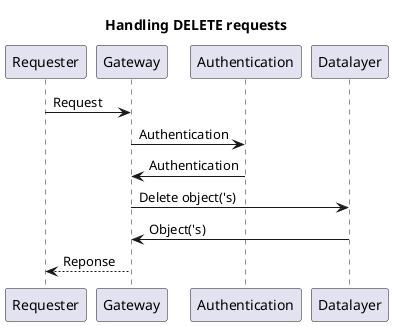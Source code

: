 @startuml
title: Handling DELETE requests
Requester -> Gateway: Request
Gateway -> Authentication  : Authentication
Authentication -> Gateway  : Authentication
Gateway -> Datalayer : Delete object('s)
Datalayer -> Gateway : Object('s)
Gateway --> Requester: Reponse
@enduml